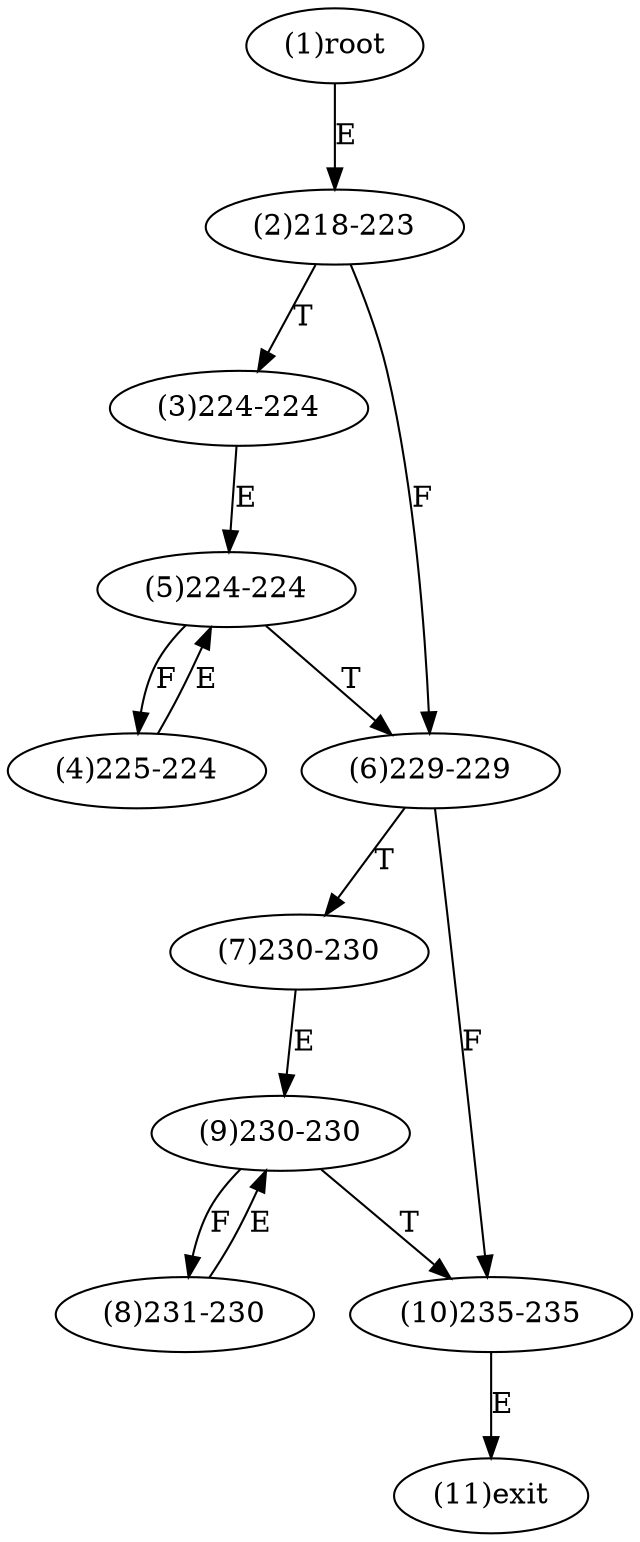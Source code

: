 digraph "" { 
1[ label="(1)root"];
2[ label="(2)218-223"];
3[ label="(3)224-224"];
4[ label="(4)225-224"];
5[ label="(5)224-224"];
6[ label="(6)229-229"];
7[ label="(7)230-230"];
8[ label="(8)231-230"];
9[ label="(9)230-230"];
10[ label="(10)235-235"];
11[ label="(11)exit"];
1->2[ label="E"];
2->6[ label="F"];
2->3[ label="T"];
3->5[ label="E"];
4->5[ label="E"];
5->4[ label="F"];
5->6[ label="T"];
6->10[ label="F"];
6->7[ label="T"];
7->9[ label="E"];
8->9[ label="E"];
9->8[ label="F"];
9->10[ label="T"];
10->11[ label="E"];
}